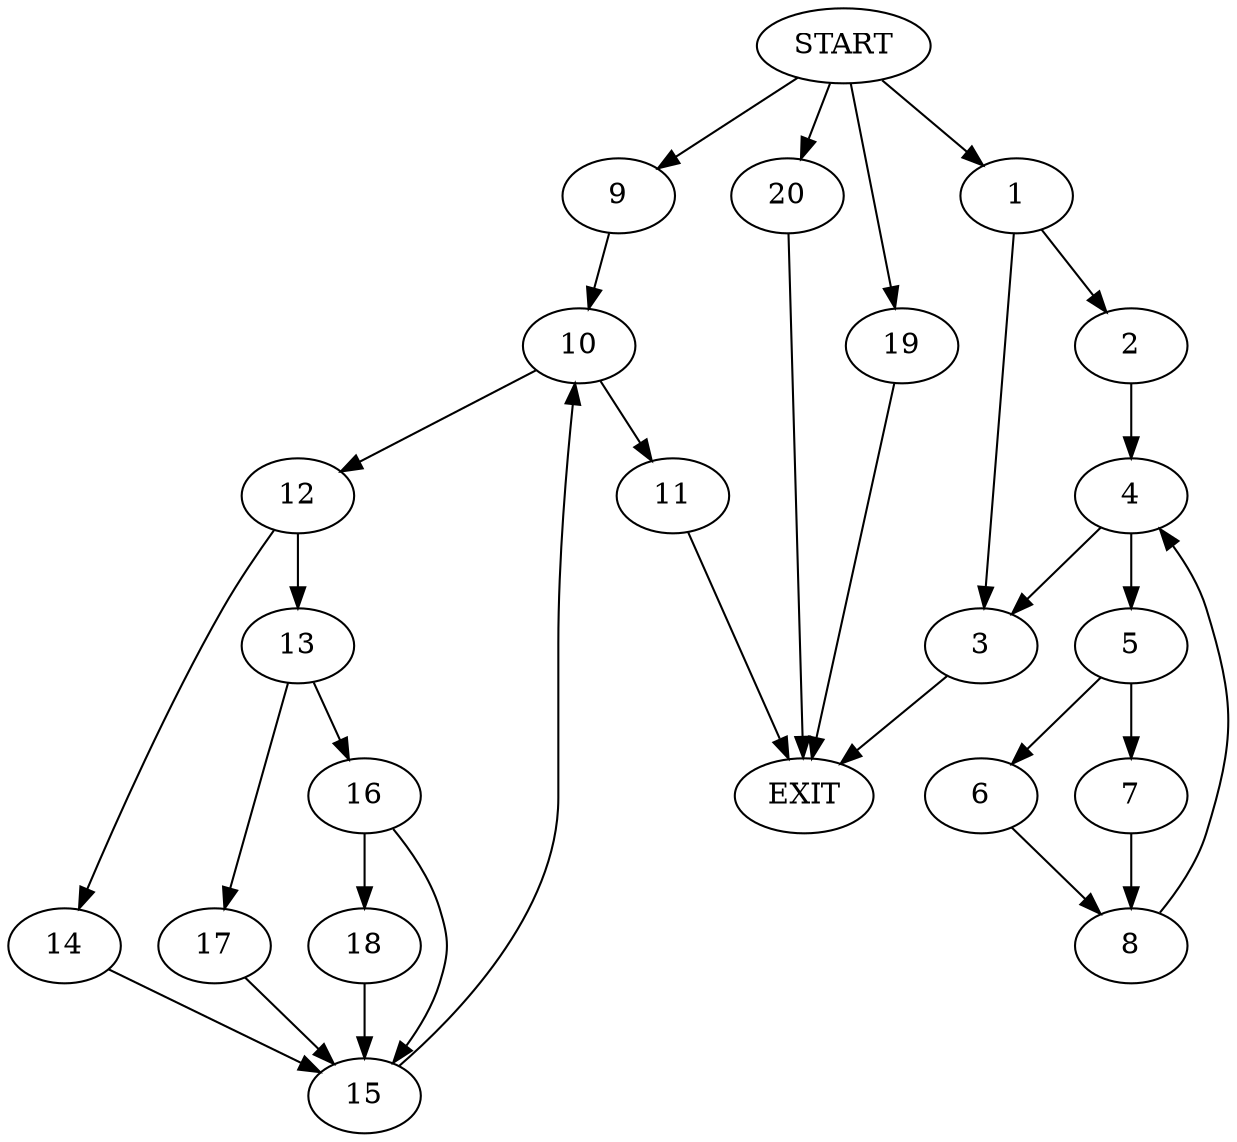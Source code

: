 digraph {
0 [label="START"]
21 [label="EXIT"]
0 -> 1
1 -> 2
1 -> 3
2 -> 4
3 -> 21
4 -> 3
4 -> 5
5 -> 6
5 -> 7
7 -> 8
6 -> 8
8 -> 4
0 -> 9
9 -> 10
10 -> 11
10 -> 12
11 -> 21
12 -> 13
12 -> 14
14 -> 15
13 -> 16
13 -> 17
15 -> 10
17 -> 15
16 -> 18
16 -> 15
18 -> 15
0 -> 19
19 -> 21
0 -> 20
20 -> 21
}
